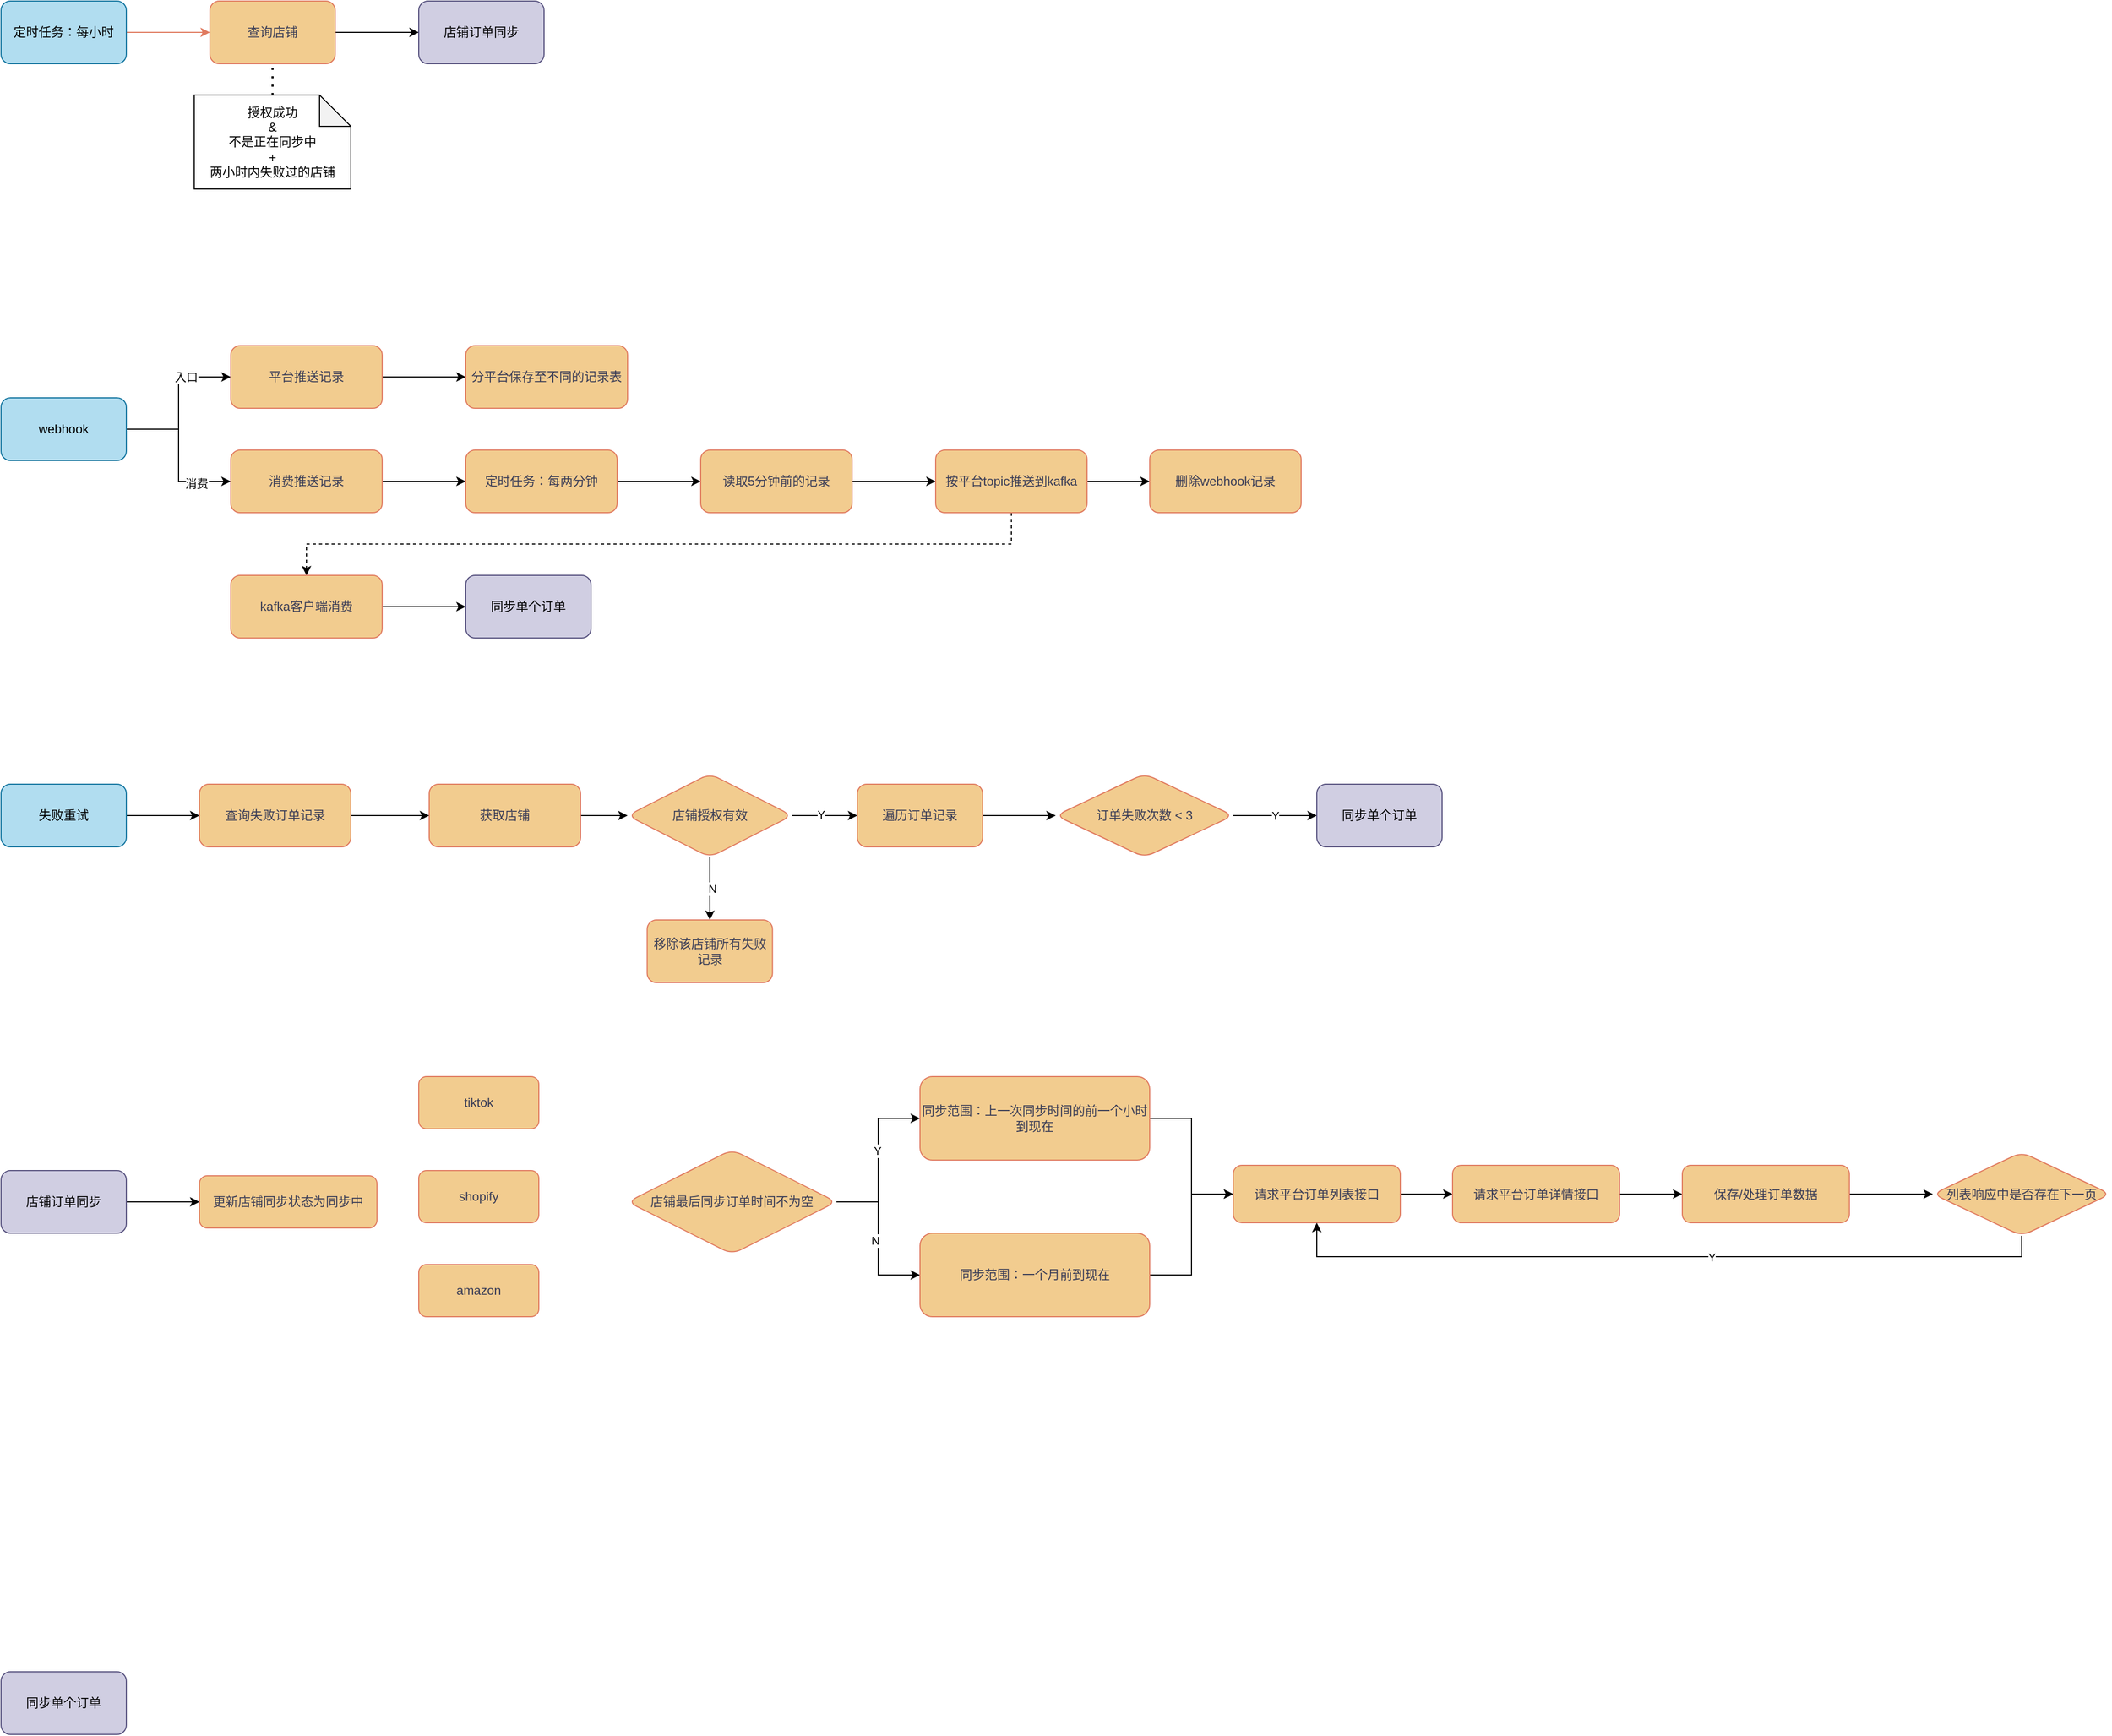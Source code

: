 <mxfile version="22.1.21" type="github">
  <diagram name="第 1 页" id="JyRQv7z_uOhhVvSPAPBE">
    <mxGraphModel dx="1434" dy="792" grid="1" gridSize="10" guides="1" tooltips="1" connect="1" arrows="1" fold="1" page="1" pageScale="1" pageWidth="1200" pageHeight="1920" math="0" shadow="0">
      <root>
        <mxCell id="0" />
        <mxCell id="1" parent="0" />
        <mxCell id="u4fPOviZWzzGuPlj3rxm-1" value="" style="edgeStyle=orthogonalEdgeStyle;rounded=1;orthogonalLoop=1;jettySize=auto;html=1;labelBackgroundColor=none;strokeColor=#E07A5F;fontColor=default;" parent="1" edge="1">
          <mxGeometry relative="1" as="geometry">
            <mxPoint x="160" y="70" as="sourcePoint" />
            <mxPoint x="240" y="70" as="targetPoint" />
          </mxGeometry>
        </mxCell>
        <mxCell id="u4fPOviZWzzGuPlj3rxm-2" value="定时任务：每小时" style="rounded=1;whiteSpace=wrap;html=1;labelBackgroundColor=none;fillColor=#b1ddf0;strokeColor=#10739e;" parent="1" vertex="1">
          <mxGeometry x="40" y="40" width="120" height="60" as="geometry" />
        </mxCell>
        <mxCell id="u4fPOviZWzzGuPlj3rxm-3" style="edgeStyle=orthogonalEdgeStyle;rounded=0;orthogonalLoop=1;jettySize=auto;html=1;exitX=1;exitY=0.5;exitDx=0;exitDy=0;entryX=0;entryY=0.5;entryDx=0;entryDy=0;" parent="1" source="u4fPOviZWzzGuPlj3rxm-7" target="u4fPOviZWzzGuPlj3rxm-32" edge="1">
          <mxGeometry relative="1" as="geometry" />
        </mxCell>
        <mxCell id="u4fPOviZWzzGuPlj3rxm-4" value="入口" style="edgeLabel;html=1;align=center;verticalAlign=middle;resizable=0;points=[];" parent="u4fPOviZWzzGuPlj3rxm-3" vertex="1" connectable="0">
          <mxGeometry x="0.427" relative="1" as="geometry">
            <mxPoint as="offset" />
          </mxGeometry>
        </mxCell>
        <mxCell id="u4fPOviZWzzGuPlj3rxm-5" style="edgeStyle=orthogonalEdgeStyle;rounded=0;orthogonalLoop=1;jettySize=auto;html=1;exitX=1;exitY=0.5;exitDx=0;exitDy=0;entryX=0;entryY=0.5;entryDx=0;entryDy=0;" parent="1" source="u4fPOviZWzzGuPlj3rxm-7" target="u4fPOviZWzzGuPlj3rxm-34" edge="1">
          <mxGeometry relative="1" as="geometry" />
        </mxCell>
        <mxCell id="u4fPOviZWzzGuPlj3rxm-6" value="消费" style="edgeLabel;html=1;align=center;verticalAlign=middle;resizable=0;points=[];" parent="u4fPOviZWzzGuPlj3rxm-5" vertex="1" connectable="0">
          <mxGeometry x="0.56" y="-2" relative="1" as="geometry">
            <mxPoint as="offset" />
          </mxGeometry>
        </mxCell>
        <mxCell id="u4fPOviZWzzGuPlj3rxm-7" value="webhook" style="rounded=1;whiteSpace=wrap;html=1;labelBackgroundColor=none;fillColor=#b1ddf0;strokeColor=#10739e;" parent="1" vertex="1">
          <mxGeometry x="40" y="420" width="120" height="60" as="geometry" />
        </mxCell>
        <mxCell id="u4fPOviZWzzGuPlj3rxm-8" style="edgeStyle=orthogonalEdgeStyle;rounded=0;orthogonalLoop=1;jettySize=auto;html=1;exitX=1;exitY=0.5;exitDx=0;exitDy=0;" parent="1" source="u4fPOviZWzzGuPlj3rxm-9" target="u4fPOviZWzzGuPlj3rxm-25" edge="1">
          <mxGeometry relative="1" as="geometry" />
        </mxCell>
        <mxCell id="u4fPOviZWzzGuPlj3rxm-9" value="失败重试" style="rounded=1;whiteSpace=wrap;html=1;labelBackgroundColor=none;fillColor=#b1ddf0;strokeColor=#10739e;" parent="1" vertex="1">
          <mxGeometry x="40" y="790" width="120" height="60" as="geometry" />
        </mxCell>
        <mxCell id="u4fPOviZWzzGuPlj3rxm-10" value="" style="edgeStyle=orthogonalEdgeStyle;rounded=0;orthogonalLoop=1;jettySize=auto;html=1;" parent="1" source="u4fPOviZWzzGuPlj3rxm-11" target="u4fPOviZWzzGuPlj3rxm-14" edge="1">
          <mxGeometry relative="1" as="geometry" />
        </mxCell>
        <mxCell id="u4fPOviZWzzGuPlj3rxm-11" value="查询店铺" style="rounded=1;whiteSpace=wrap;html=1;labelBackgroundColor=none;fillColor=#F2CC8F;strokeColor=#E07A5F;fontColor=#393C56;" parent="1" vertex="1">
          <mxGeometry x="240" y="40" width="120" height="60" as="geometry" />
        </mxCell>
        <mxCell id="u4fPOviZWzzGuPlj3rxm-12" value="&lt;div&gt;授权成功&lt;/div&gt;&lt;div&gt;&amp;amp;&lt;br&gt;&lt;/div&gt;&lt;div&gt;不是正在同步中&lt;br&gt;&lt;/div&gt;&lt;div&gt;+&lt;/div&gt;&lt;div&gt;两小时内失败过的店铺&lt;br&gt;&lt;/div&gt;" style="shape=note;whiteSpace=wrap;html=1;backgroundOutline=1;darkOpacity=0.05;" parent="1" vertex="1">
          <mxGeometry x="225" y="130" width="150" height="90" as="geometry" />
        </mxCell>
        <mxCell id="u4fPOviZWzzGuPlj3rxm-13" value="" style="endArrow=none;dashed=1;html=1;dashPattern=1 3;strokeWidth=2;rounded=0;entryX=0.5;entryY=1;entryDx=0;entryDy=0;exitX=0.5;exitY=0;exitDx=0;exitDy=0;exitPerimeter=0;" parent="1" source="u4fPOviZWzzGuPlj3rxm-12" target="u4fPOviZWzzGuPlj3rxm-11" edge="1">
          <mxGeometry width="50" height="50" relative="1" as="geometry">
            <mxPoint x="720" y="150" as="sourcePoint" />
            <mxPoint x="770" y="100" as="targetPoint" />
          </mxGeometry>
        </mxCell>
        <mxCell id="u4fPOviZWzzGuPlj3rxm-14" value="店铺订单同步" style="rounded=1;whiteSpace=wrap;html=1;labelBackgroundColor=none;fillColor=#d0cee2;strokeColor=#56517e;" parent="1" vertex="1">
          <mxGeometry x="440" y="40" width="120" height="60" as="geometry" />
        </mxCell>
        <mxCell id="u4fPOviZWzzGuPlj3rxm-15" value="" style="edgeStyle=orthogonalEdgeStyle;rounded=0;orthogonalLoop=1;jettySize=auto;html=1;" parent="1" source="u4fPOviZWzzGuPlj3rxm-16" target="u4fPOviZWzzGuPlj3rxm-21" edge="1">
          <mxGeometry relative="1" as="geometry" />
        </mxCell>
        <mxCell id="u4fPOviZWzzGuPlj3rxm-16" value="获取店铺" style="rounded=1;whiteSpace=wrap;html=1;labelBackgroundColor=none;fillColor=#F2CC8F;strokeColor=#E07A5F;fontColor=#393C56;" parent="1" vertex="1">
          <mxGeometry x="450" y="790" width="145" height="60" as="geometry" />
        </mxCell>
        <mxCell id="u4fPOviZWzzGuPlj3rxm-17" value="" style="edgeStyle=orthogonalEdgeStyle;rounded=0;orthogonalLoop=1;jettySize=auto;html=1;" parent="1" source="u4fPOviZWzzGuPlj3rxm-21" target="u4fPOviZWzzGuPlj3rxm-23" edge="1">
          <mxGeometry relative="1" as="geometry" />
        </mxCell>
        <mxCell id="u4fPOviZWzzGuPlj3rxm-18" value="Y" style="edgeLabel;html=1;align=center;verticalAlign=middle;resizable=0;points=[];" parent="u4fPOviZWzzGuPlj3rxm-17" vertex="1" connectable="0">
          <mxGeometry x="-0.16" y="1" relative="1" as="geometry">
            <mxPoint x="1" as="offset" />
          </mxGeometry>
        </mxCell>
        <mxCell id="u4fPOviZWzzGuPlj3rxm-19" value="" style="edgeStyle=orthogonalEdgeStyle;rounded=0;orthogonalLoop=1;jettySize=auto;html=1;" parent="1" source="u4fPOviZWzzGuPlj3rxm-21" target="u4fPOviZWzzGuPlj3rxm-26" edge="1">
          <mxGeometry relative="1" as="geometry" />
        </mxCell>
        <mxCell id="u4fPOviZWzzGuPlj3rxm-20" value="N" style="edgeLabel;html=1;align=center;verticalAlign=middle;resizable=0;points=[];" parent="u4fPOviZWzzGuPlj3rxm-19" vertex="1" connectable="0">
          <mxGeometry x="0.0" y="2" relative="1" as="geometry">
            <mxPoint as="offset" />
          </mxGeometry>
        </mxCell>
        <mxCell id="u4fPOviZWzzGuPlj3rxm-21" value="店铺授权有效" style="rhombus;whiteSpace=wrap;html=1;fillColor=#F2CC8F;strokeColor=#E07A5F;fontColor=#393C56;rounded=1;labelBackgroundColor=none;" parent="1" vertex="1">
          <mxGeometry x="640" y="780" width="157.5" height="80" as="geometry" />
        </mxCell>
        <mxCell id="u4fPOviZWzzGuPlj3rxm-22" value="" style="edgeStyle=orthogonalEdgeStyle;rounded=0;orthogonalLoop=1;jettySize=auto;html=1;" parent="1" source="u4fPOviZWzzGuPlj3rxm-23" target="u4fPOviZWzzGuPlj3rxm-29" edge="1">
          <mxGeometry relative="1" as="geometry" />
        </mxCell>
        <mxCell id="u4fPOviZWzzGuPlj3rxm-23" value="遍历订单记录" style="whiteSpace=wrap;html=1;fillColor=#F2CC8F;strokeColor=#E07A5F;fontColor=#393C56;rounded=1;labelBackgroundColor=none;" parent="1" vertex="1">
          <mxGeometry x="860" y="790" width="120" height="60" as="geometry" />
        </mxCell>
        <mxCell id="u4fPOviZWzzGuPlj3rxm-24" style="edgeStyle=orthogonalEdgeStyle;rounded=0;orthogonalLoop=1;jettySize=auto;html=1;exitX=1;exitY=0.5;exitDx=0;exitDy=0;entryX=0;entryY=0.5;entryDx=0;entryDy=0;" parent="1" source="u4fPOviZWzzGuPlj3rxm-25" target="u4fPOviZWzzGuPlj3rxm-16" edge="1">
          <mxGeometry relative="1" as="geometry" />
        </mxCell>
        <mxCell id="u4fPOviZWzzGuPlj3rxm-25" value="查询失败订单记录" style="rounded=1;whiteSpace=wrap;html=1;labelBackgroundColor=none;fillColor=#F2CC8F;strokeColor=#E07A5F;fontColor=#393C56;" parent="1" vertex="1">
          <mxGeometry x="230" y="790" width="145" height="60" as="geometry" />
        </mxCell>
        <mxCell id="u4fPOviZWzzGuPlj3rxm-26" value="移除该店铺所有失败记录" style="whiteSpace=wrap;html=1;fillColor=#F2CC8F;strokeColor=#E07A5F;fontColor=#393C56;rounded=1;labelBackgroundColor=none;" parent="1" vertex="1">
          <mxGeometry x="658.75" y="920" width="120" height="60" as="geometry" />
        </mxCell>
        <mxCell id="u4fPOviZWzzGuPlj3rxm-27" value="" style="edgeStyle=orthogonalEdgeStyle;rounded=0;orthogonalLoop=1;jettySize=auto;html=1;" parent="1" source="u4fPOviZWzzGuPlj3rxm-29" target="u4fPOviZWzzGuPlj3rxm-30" edge="1">
          <mxGeometry relative="1" as="geometry" />
        </mxCell>
        <mxCell id="u4fPOviZWzzGuPlj3rxm-28" value="Y" style="edgeLabel;html=1;align=center;verticalAlign=middle;resizable=0;points=[];" parent="u4fPOviZWzzGuPlj3rxm-27" vertex="1" connectable="0">
          <mxGeometry relative="1" as="geometry">
            <mxPoint as="offset" />
          </mxGeometry>
        </mxCell>
        <mxCell id="u4fPOviZWzzGuPlj3rxm-29" value="订单失败次数 &amp;lt; 3" style="rhombus;whiteSpace=wrap;html=1;fillColor=#F2CC8F;strokeColor=#E07A5F;fontColor=#393C56;rounded=1;labelBackgroundColor=none;" parent="1" vertex="1">
          <mxGeometry x="1050" y="780" width="170" height="80" as="geometry" />
        </mxCell>
        <mxCell id="u4fPOviZWzzGuPlj3rxm-30" value="同步单个订单" style="whiteSpace=wrap;html=1;fillColor=#d0cee2;strokeColor=#56517e;rounded=1;labelBackgroundColor=none;" parent="1" vertex="1">
          <mxGeometry x="1300" y="790" width="120" height="60" as="geometry" />
        </mxCell>
        <mxCell id="u4fPOviZWzzGuPlj3rxm-31" value="" style="edgeStyle=orthogonalEdgeStyle;rounded=0;orthogonalLoop=1;jettySize=auto;html=1;" parent="1" source="u4fPOviZWzzGuPlj3rxm-32" target="u4fPOviZWzzGuPlj3rxm-35" edge="1">
          <mxGeometry relative="1" as="geometry" />
        </mxCell>
        <mxCell id="u4fPOviZWzzGuPlj3rxm-32" value="平台推送记录" style="rounded=1;whiteSpace=wrap;html=1;labelBackgroundColor=none;fillColor=#F2CC8F;strokeColor=#E07A5F;fontColor=#393C56;" parent="1" vertex="1">
          <mxGeometry x="260" y="370" width="145" height="60" as="geometry" />
        </mxCell>
        <mxCell id="u4fPOviZWzzGuPlj3rxm-33" value="" style="edgeStyle=orthogonalEdgeStyle;rounded=0;orthogonalLoop=1;jettySize=auto;html=1;" parent="1" source="u4fPOviZWzzGuPlj3rxm-34" target="u4fPOviZWzzGuPlj3rxm-37" edge="1">
          <mxGeometry relative="1" as="geometry" />
        </mxCell>
        <mxCell id="u4fPOviZWzzGuPlj3rxm-34" value="消费推送记录" style="rounded=1;whiteSpace=wrap;html=1;labelBackgroundColor=none;fillColor=#F2CC8F;strokeColor=#E07A5F;fontColor=#393C56;" parent="1" vertex="1">
          <mxGeometry x="260" y="470" width="145" height="60" as="geometry" />
        </mxCell>
        <mxCell id="u4fPOviZWzzGuPlj3rxm-35" value="分平台保存至不同的记录表" style="rounded=1;whiteSpace=wrap;html=1;labelBackgroundColor=none;fillColor=#F2CC8F;strokeColor=#E07A5F;fontColor=#393C56;" parent="1" vertex="1">
          <mxGeometry x="485" y="370" width="155" height="60" as="geometry" />
        </mxCell>
        <mxCell id="u4fPOviZWzzGuPlj3rxm-36" value="" style="edgeStyle=orthogonalEdgeStyle;rounded=0;orthogonalLoop=1;jettySize=auto;html=1;" parent="1" source="u4fPOviZWzzGuPlj3rxm-37" target="u4fPOviZWzzGuPlj3rxm-39" edge="1">
          <mxGeometry relative="1" as="geometry" />
        </mxCell>
        <mxCell id="u4fPOviZWzzGuPlj3rxm-37" value="定时任务：每两分钟" style="rounded=1;whiteSpace=wrap;html=1;labelBackgroundColor=none;fillColor=#F2CC8F;strokeColor=#E07A5F;fontColor=#393C56;" parent="1" vertex="1">
          <mxGeometry x="485" y="470" width="145" height="60" as="geometry" />
        </mxCell>
        <mxCell id="u4fPOviZWzzGuPlj3rxm-38" value="" style="edgeStyle=orthogonalEdgeStyle;rounded=0;orthogonalLoop=1;jettySize=auto;html=1;" parent="1" source="u4fPOviZWzzGuPlj3rxm-39" target="u4fPOviZWzzGuPlj3rxm-42" edge="1">
          <mxGeometry relative="1" as="geometry" />
        </mxCell>
        <mxCell id="u4fPOviZWzzGuPlj3rxm-39" value="读取5分钟前的记录" style="rounded=1;whiteSpace=wrap;html=1;labelBackgroundColor=none;fillColor=#F2CC8F;strokeColor=#E07A5F;fontColor=#393C56;" parent="1" vertex="1">
          <mxGeometry x="710" y="470" width="145" height="60" as="geometry" />
        </mxCell>
        <mxCell id="u4fPOviZWzzGuPlj3rxm-40" value="" style="edgeStyle=orthogonalEdgeStyle;rounded=0;orthogonalLoop=1;jettySize=auto;html=1;" parent="1" source="u4fPOviZWzzGuPlj3rxm-42" target="u4fPOviZWzzGuPlj3rxm-43" edge="1">
          <mxGeometry relative="1" as="geometry" />
        </mxCell>
        <mxCell id="u4fPOviZWzzGuPlj3rxm-41" style="edgeStyle=orthogonalEdgeStyle;rounded=0;orthogonalLoop=1;jettySize=auto;html=1;exitX=0.5;exitY=1;exitDx=0;exitDy=0;dashed=1;" parent="1" source="u4fPOviZWzzGuPlj3rxm-42" target="u4fPOviZWzzGuPlj3rxm-45" edge="1">
          <mxGeometry relative="1" as="geometry" />
        </mxCell>
        <mxCell id="u4fPOviZWzzGuPlj3rxm-42" value="按平台topic推送到kafka" style="rounded=1;whiteSpace=wrap;html=1;labelBackgroundColor=none;fillColor=#F2CC8F;strokeColor=#E07A5F;fontColor=#393C56;" parent="1" vertex="1">
          <mxGeometry x="935" y="470" width="145" height="60" as="geometry" />
        </mxCell>
        <mxCell id="u4fPOviZWzzGuPlj3rxm-43" value="删除webhook记录" style="rounded=1;whiteSpace=wrap;html=1;labelBackgroundColor=none;fillColor=#F2CC8F;strokeColor=#E07A5F;fontColor=#393C56;" parent="1" vertex="1">
          <mxGeometry x="1140" y="470" width="145" height="60" as="geometry" />
        </mxCell>
        <mxCell id="u4fPOviZWzzGuPlj3rxm-44" value="" style="edgeStyle=orthogonalEdgeStyle;rounded=0;orthogonalLoop=1;jettySize=auto;html=1;" parent="1" source="u4fPOviZWzzGuPlj3rxm-45" edge="1">
          <mxGeometry relative="1" as="geometry">
            <mxPoint x="485" y="620" as="targetPoint" />
          </mxGeometry>
        </mxCell>
        <mxCell id="u4fPOviZWzzGuPlj3rxm-45" value="kafka客户端消费" style="rounded=1;whiteSpace=wrap;html=1;labelBackgroundColor=none;fillColor=#F2CC8F;strokeColor=#E07A5F;fontColor=#393C56;" parent="1" vertex="1">
          <mxGeometry x="260" y="590" width="145" height="60" as="geometry" />
        </mxCell>
        <mxCell id="u4fPOviZWzzGuPlj3rxm-46" value="同步单个订单" style="whiteSpace=wrap;html=1;fillColor=#d0cee2;strokeColor=#56517e;rounded=1;labelBackgroundColor=none;" parent="1" vertex="1">
          <mxGeometry x="485" y="590" width="120" height="60" as="geometry" />
        </mxCell>
        <mxCell id="u4fPOviZWzzGuPlj3rxm-47" style="edgeStyle=orthogonalEdgeStyle;rounded=0;orthogonalLoop=1;jettySize=auto;html=1;exitX=1;exitY=0.5;exitDx=0;exitDy=0;" parent="1" source="u4fPOviZWzzGuPlj3rxm-48" target="u4fPOviZWzzGuPlj3rxm-50" edge="1">
          <mxGeometry relative="1" as="geometry" />
        </mxCell>
        <mxCell id="u4fPOviZWzzGuPlj3rxm-48" value="店铺订单同步" style="rounded=1;whiteSpace=wrap;html=1;labelBackgroundColor=none;fillColor=#d0cee2;strokeColor=#56517e;" parent="1" vertex="1">
          <mxGeometry x="40" y="1160" width="120" height="60" as="geometry" />
        </mxCell>
        <mxCell id="u4fPOviZWzzGuPlj3rxm-49" value="同步单个订单" style="whiteSpace=wrap;html=1;fillColor=#d0cee2;strokeColor=#56517e;rounded=1;labelBackgroundColor=none;" parent="1" vertex="1">
          <mxGeometry x="40" y="1640" width="120" height="60" as="geometry" />
        </mxCell>
        <mxCell id="u4fPOviZWzzGuPlj3rxm-50" value="更新店铺同步状态为同步中" style="rounded=1;whiteSpace=wrap;html=1;labelBackgroundColor=none;fillColor=#F2CC8F;strokeColor=#E07A5F;fontColor=#393C56;" parent="1" vertex="1">
          <mxGeometry x="230" y="1165" width="170" height="50" as="geometry" />
        </mxCell>
        <mxCell id="u4fPOviZWzzGuPlj3rxm-51" value="tiktok" style="rounded=1;whiteSpace=wrap;html=1;labelBackgroundColor=none;fillColor=#F2CC8F;strokeColor=#E07A5F;fontColor=#393C56;" parent="1" vertex="1">
          <mxGeometry x="440" y="1070" width="115" height="50" as="geometry" />
        </mxCell>
        <mxCell id="u4fPOviZWzzGuPlj3rxm-52" value="shopify" style="rounded=1;whiteSpace=wrap;html=1;labelBackgroundColor=none;fillColor=#F2CC8F;strokeColor=#E07A5F;fontColor=#393C56;" parent="1" vertex="1">
          <mxGeometry x="440" y="1160" width="115" height="50" as="geometry" />
        </mxCell>
        <mxCell id="u4fPOviZWzzGuPlj3rxm-53" value="amazon" style="rounded=1;whiteSpace=wrap;html=1;labelBackgroundColor=none;fillColor=#F2CC8F;strokeColor=#E07A5F;fontColor=#393C56;" parent="1" vertex="1">
          <mxGeometry x="440" y="1250" width="115" height="50" as="geometry" />
        </mxCell>
        <mxCell id="u4fPOviZWzzGuPlj3rxm-54" style="edgeStyle=orthogonalEdgeStyle;rounded=0;orthogonalLoop=1;jettySize=auto;html=1;exitX=1;exitY=0.5;exitDx=0;exitDy=0;entryX=0;entryY=0.5;entryDx=0;entryDy=0;" parent="1" source="u4fPOviZWzzGuPlj3rxm-58" target="u4fPOviZWzzGuPlj3rxm-59" edge="1">
          <mxGeometry relative="1" as="geometry" />
        </mxCell>
        <mxCell id="u4fPOviZWzzGuPlj3rxm-55" value="Y" style="edgeLabel;html=1;align=center;verticalAlign=middle;resizable=0;points=[];" parent="u4fPOviZWzzGuPlj3rxm-54" vertex="1" connectable="0">
          <mxGeometry x="0.113" y="1" relative="1" as="geometry">
            <mxPoint as="offset" />
          </mxGeometry>
        </mxCell>
        <mxCell id="u4fPOviZWzzGuPlj3rxm-56" style="edgeStyle=orthogonalEdgeStyle;rounded=0;orthogonalLoop=1;jettySize=auto;html=1;exitX=1;exitY=0.5;exitDx=0;exitDy=0;entryX=0;entryY=0.5;entryDx=0;entryDy=0;" parent="1" source="u4fPOviZWzzGuPlj3rxm-58" target="u4fPOviZWzzGuPlj3rxm-60" edge="1">
          <mxGeometry relative="1" as="geometry" />
        </mxCell>
        <mxCell id="u4fPOviZWzzGuPlj3rxm-57" value="N" style="edgeLabel;html=1;align=center;verticalAlign=middle;resizable=0;points=[];" parent="u4fPOviZWzzGuPlj3rxm-56" vertex="1" connectable="0">
          <mxGeometry x="0.027" y="-3" relative="1" as="geometry">
            <mxPoint as="offset" />
          </mxGeometry>
        </mxCell>
        <mxCell id="u4fPOviZWzzGuPlj3rxm-58" value="店铺最后同步订单时间不为空" style="rhombus;whiteSpace=wrap;html=1;fillColor=#F2CC8F;strokeColor=#E07A5F;fontColor=#393C56;rounded=1;labelBackgroundColor=none;" parent="1" vertex="1">
          <mxGeometry x="640" y="1140" width="200" height="100" as="geometry" />
        </mxCell>
        <mxCell id="34txn3KMLQaRJ0VbDemT-1" style="edgeStyle=orthogonalEdgeStyle;rounded=0;orthogonalLoop=1;jettySize=auto;html=1;exitX=1;exitY=0.5;exitDx=0;exitDy=0;entryX=0;entryY=0.5;entryDx=0;entryDy=0;" edge="1" parent="1" source="u4fPOviZWzzGuPlj3rxm-59" target="u4fPOviZWzzGuPlj3rxm-62">
          <mxGeometry relative="1" as="geometry" />
        </mxCell>
        <mxCell id="u4fPOviZWzzGuPlj3rxm-59" value="同步范围：上一次同步时间的前一个小时到现在" style="whiteSpace=wrap;html=1;fillColor=#F2CC8F;strokeColor=#E07A5F;fontColor=#393C56;rounded=1;labelBackgroundColor=none;" parent="1" vertex="1">
          <mxGeometry x="920" y="1070" width="220" height="80" as="geometry" />
        </mxCell>
        <mxCell id="34txn3KMLQaRJ0VbDemT-3" style="edgeStyle=orthogonalEdgeStyle;rounded=0;orthogonalLoop=1;jettySize=auto;html=1;exitX=1;exitY=0.5;exitDx=0;exitDy=0;entryX=0;entryY=0.5;entryDx=0;entryDy=0;" edge="1" parent="1" source="u4fPOviZWzzGuPlj3rxm-60" target="u4fPOviZWzzGuPlj3rxm-62">
          <mxGeometry relative="1" as="geometry" />
        </mxCell>
        <mxCell id="u4fPOviZWzzGuPlj3rxm-60" value="同步范围：一个月前到现在" style="whiteSpace=wrap;html=1;fillColor=#F2CC8F;strokeColor=#E07A5F;fontColor=#393C56;rounded=1;labelBackgroundColor=none;" parent="1" vertex="1">
          <mxGeometry x="920" y="1220" width="220" height="80" as="geometry" />
        </mxCell>
        <mxCell id="34txn3KMLQaRJ0VbDemT-5" style="edgeStyle=orthogonalEdgeStyle;rounded=0;orthogonalLoop=1;jettySize=auto;html=1;exitX=1;exitY=0.5;exitDx=0;exitDy=0;entryX=0;entryY=0.5;entryDx=0;entryDy=0;" edge="1" parent="1" source="u4fPOviZWzzGuPlj3rxm-62" target="34txn3KMLQaRJ0VbDemT-4">
          <mxGeometry relative="1" as="geometry" />
        </mxCell>
        <mxCell id="u4fPOviZWzzGuPlj3rxm-62" value="请求平台订单列表接口" style="whiteSpace=wrap;html=1;fillColor=#F2CC8F;strokeColor=#E07A5F;fontColor=#393C56;rounded=1;labelBackgroundColor=none;" parent="1" vertex="1">
          <mxGeometry x="1220" y="1155" width="160" height="55" as="geometry" />
        </mxCell>
        <mxCell id="u4fPOviZWzzGuPlj3rxm-63" style="edgeStyle=orthogonalEdgeStyle;rounded=0;orthogonalLoop=1;jettySize=auto;html=1;exitX=0.5;exitY=1;exitDx=0;exitDy=0;entryX=0.5;entryY=1;entryDx=0;entryDy=0;" parent="1" source="u4fPOviZWzzGuPlj3rxm-65" target="u4fPOviZWzzGuPlj3rxm-62" edge="1">
          <mxGeometry relative="1" as="geometry" />
        </mxCell>
        <mxCell id="u4fPOviZWzzGuPlj3rxm-64" value="Y" style="edgeLabel;html=1;align=center;verticalAlign=middle;resizable=0;points=[];" parent="u4fPOviZWzzGuPlj3rxm-63" vertex="1" connectable="0">
          <mxGeometry x="-0.128" relative="1" as="geometry">
            <mxPoint as="offset" />
          </mxGeometry>
        </mxCell>
        <mxCell id="u4fPOviZWzzGuPlj3rxm-65" value="列表响应中是否存在下一页" style="rhombus;whiteSpace=wrap;html=1;fillColor=#F2CC8F;strokeColor=#E07A5F;fontColor=#393C56;rounded=1;labelBackgroundColor=none;" parent="1" vertex="1">
          <mxGeometry x="1890" y="1142.5" width="170" height="80" as="geometry" />
        </mxCell>
        <mxCell id="34txn3KMLQaRJ0VbDemT-8" style="edgeStyle=orthogonalEdgeStyle;rounded=0;orthogonalLoop=1;jettySize=auto;html=1;exitX=1;exitY=0.5;exitDx=0;exitDy=0;" edge="1" parent="1" source="34txn3KMLQaRJ0VbDemT-4" target="34txn3KMLQaRJ0VbDemT-7">
          <mxGeometry relative="1" as="geometry" />
        </mxCell>
        <mxCell id="34txn3KMLQaRJ0VbDemT-4" value="请求平台订单详情接口" style="whiteSpace=wrap;html=1;fillColor=#F2CC8F;strokeColor=#E07A5F;fontColor=#393C56;rounded=1;labelBackgroundColor=none;" vertex="1" parent="1">
          <mxGeometry x="1430" y="1155" width="160" height="55" as="geometry" />
        </mxCell>
        <mxCell id="34txn3KMLQaRJ0VbDemT-9" style="edgeStyle=orthogonalEdgeStyle;rounded=0;orthogonalLoop=1;jettySize=auto;html=1;exitX=1;exitY=0.5;exitDx=0;exitDy=0;" edge="1" parent="1" source="34txn3KMLQaRJ0VbDemT-7" target="u4fPOviZWzzGuPlj3rxm-65">
          <mxGeometry relative="1" as="geometry" />
        </mxCell>
        <mxCell id="34txn3KMLQaRJ0VbDemT-7" value="保存/处理订单数据" style="whiteSpace=wrap;html=1;fillColor=#F2CC8F;strokeColor=#E07A5F;fontColor=#393C56;rounded=1;labelBackgroundColor=none;" vertex="1" parent="1">
          <mxGeometry x="1650" y="1155" width="160" height="55" as="geometry" />
        </mxCell>
      </root>
    </mxGraphModel>
  </diagram>
</mxfile>
